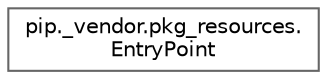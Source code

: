 digraph "Graphical Class Hierarchy"
{
 // LATEX_PDF_SIZE
  bgcolor="transparent";
  edge [fontname=Helvetica,fontsize=10,labelfontname=Helvetica,labelfontsize=10];
  node [fontname=Helvetica,fontsize=10,shape=box,height=0.2,width=0.4];
  rankdir="LR";
  Node0 [id="Node000000",label="pip._vendor.pkg_resources.\lEntryPoint",height=0.2,width=0.4,color="grey40", fillcolor="white", style="filled",URL="$d0/d93/classpip_1_1__vendor_1_1pkg__resources_1_1EntryPoint.html",tooltip=" "];
}

